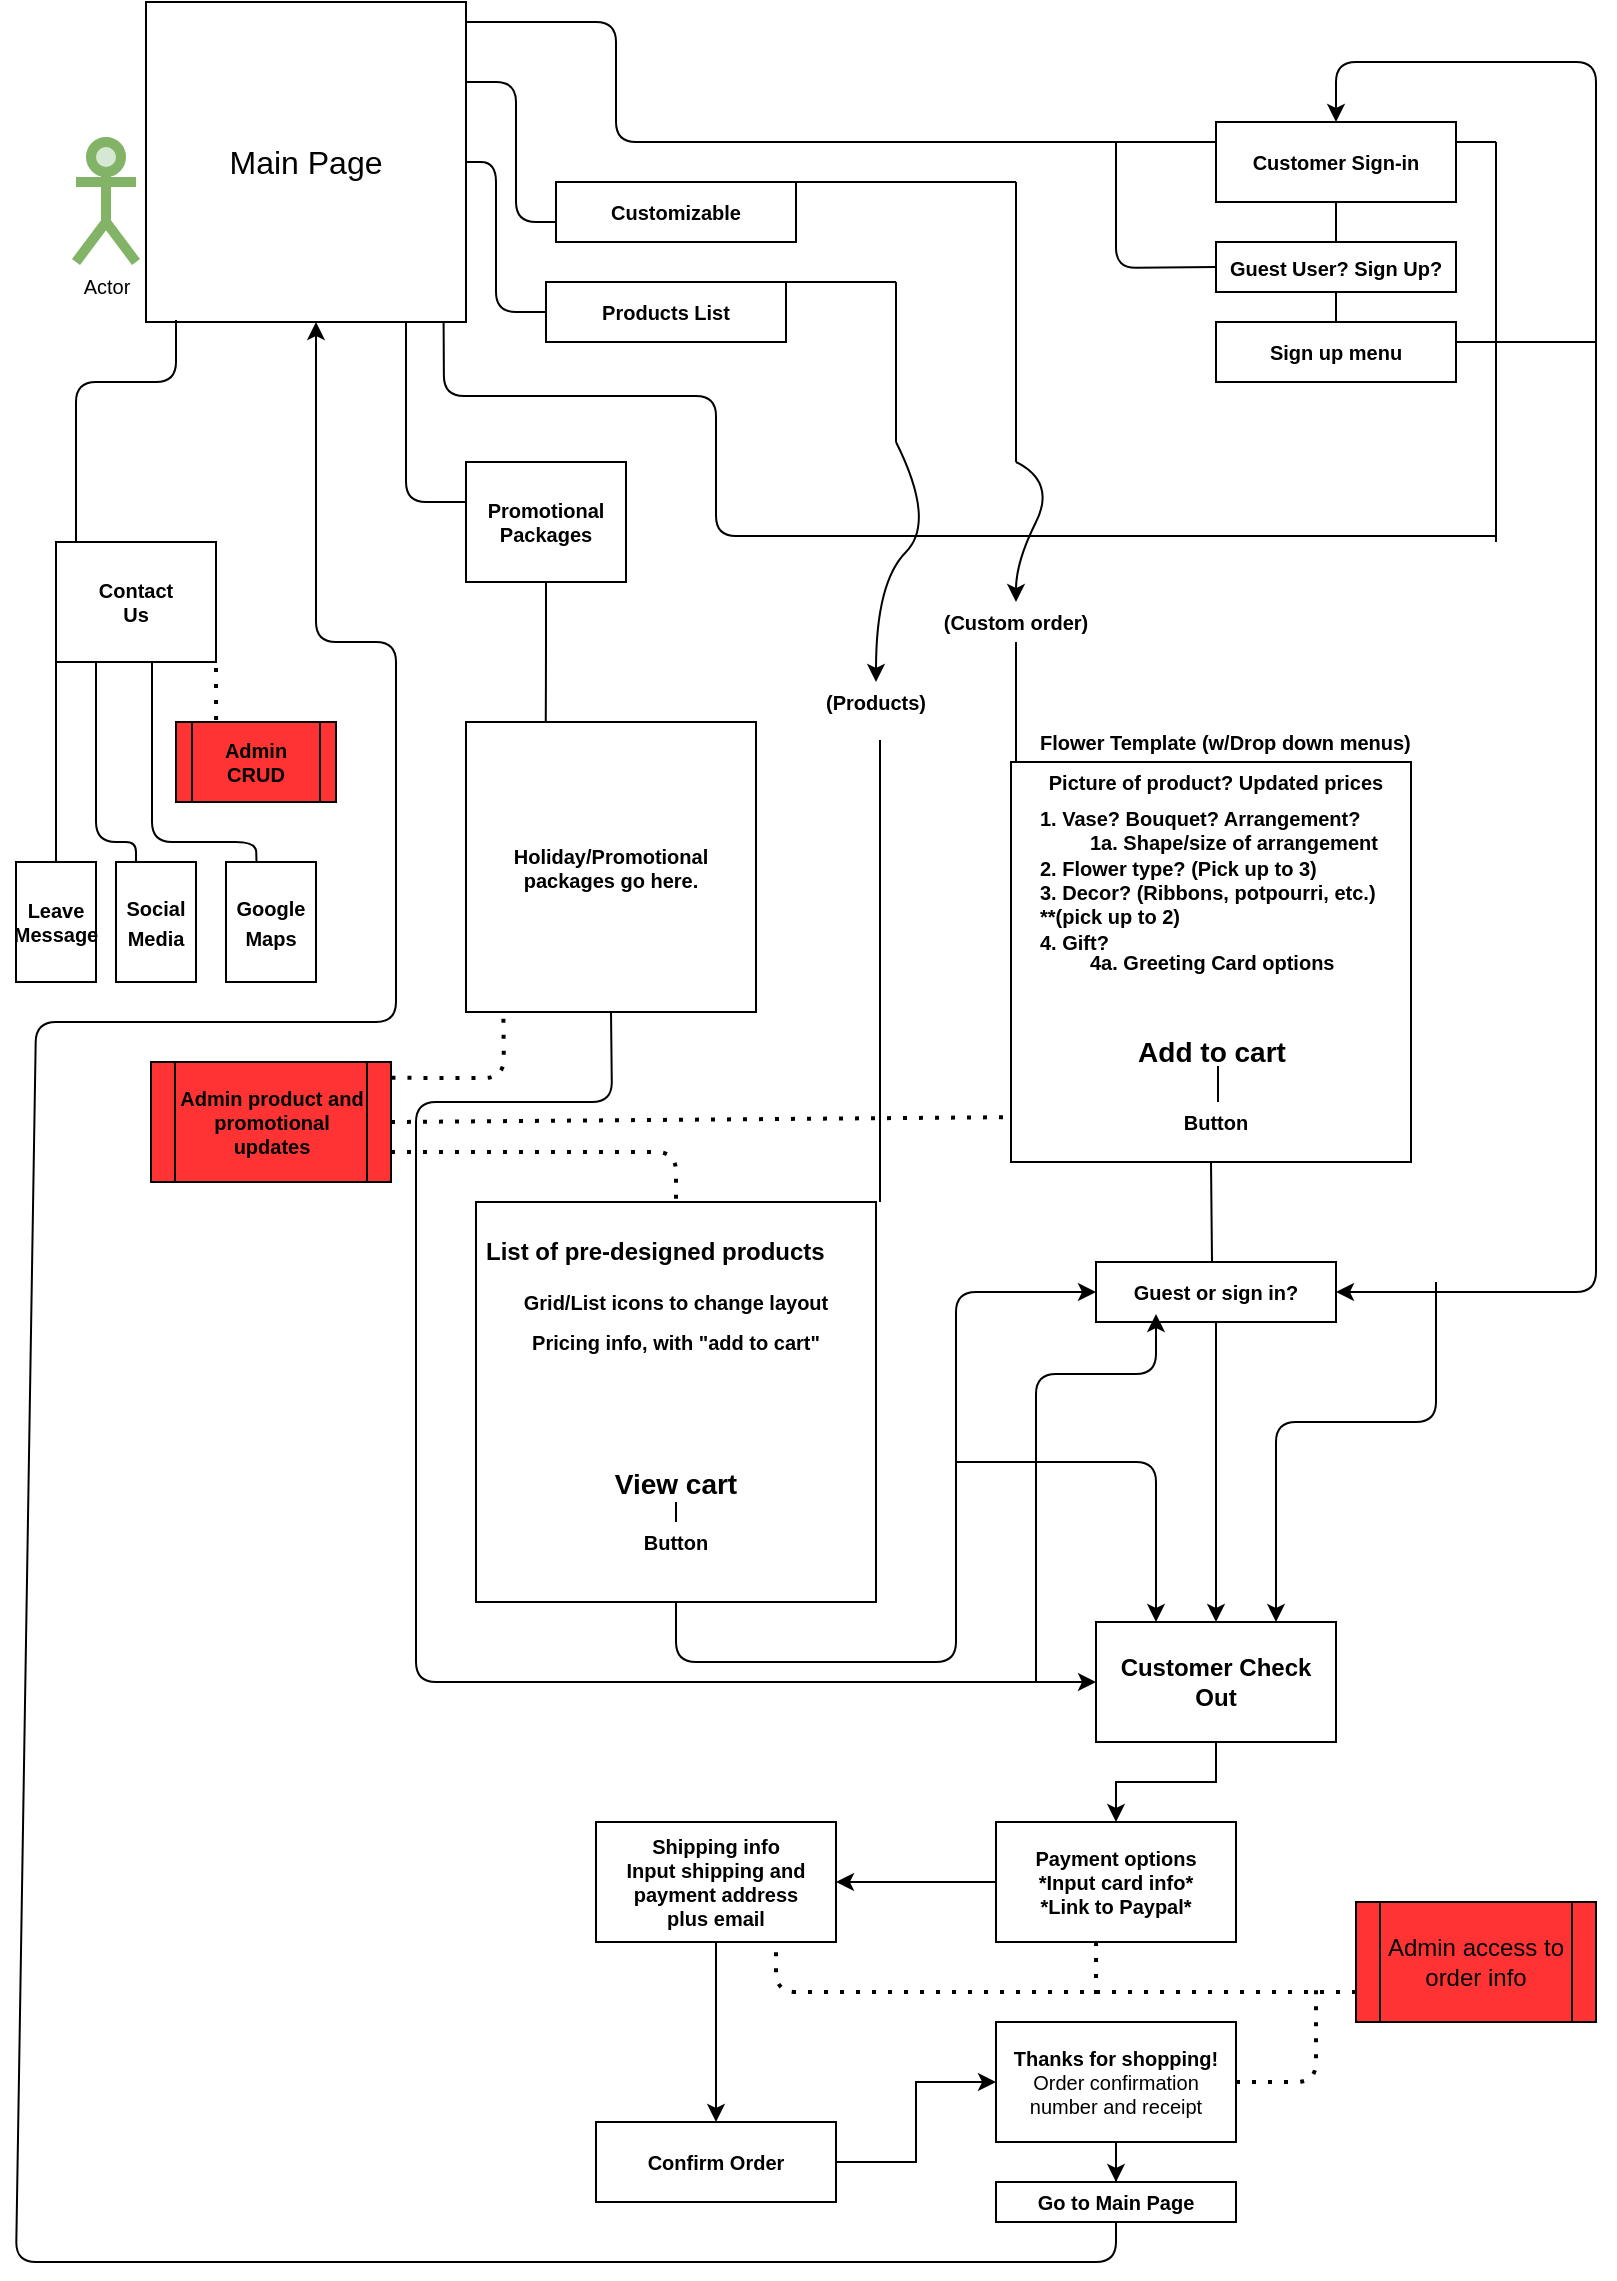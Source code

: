 <mxfile version="13.7.1" type="github">
  <diagram id="3oB5cvlRKmP5zWLQjfKB" name="Page-1">
    <mxGraphModel dx="1240" dy="1745" grid="1" gridSize="10" guides="1" tooltips="1" connect="1" arrows="1" fold="1" page="1" pageScale="1" pageWidth="850" pageHeight="1100" math="0" shadow="0">
      <root>
        <mxCell id="0" />
        <mxCell id="1" parent="0" />
        <mxCell id="XfZwX8Am_cvjFdUcVAED-1" value="&lt;br&gt;&lt;br&gt;&lt;br&gt;&lt;br&gt;&lt;br&gt;&lt;br&gt;&lt;br&gt;" style="whiteSpace=wrap;html=1;aspect=fixed;" parent="1" vertex="1">
          <mxGeometry x="75" y="-70" width="160" height="160" as="geometry" />
        </mxCell>
        <mxCell id="XfZwX8Am_cvjFdUcVAED-4" value="&lt;font size=&quot;1&quot;&gt;&lt;span style=&quot;font-size: 16px&quot;&gt;Main Page&lt;/span&gt;&lt;/font&gt;" style="text;html=1;strokeColor=none;fillColor=none;align=center;verticalAlign=middle;whiteSpace=wrap;rounded=0;fontFamily=Helvetica;fontSize=8;" parent="1" vertex="1">
          <mxGeometry x="100" y="-30" width="110" height="80" as="geometry" />
        </mxCell>
        <mxCell id="XfZwX8Am_cvjFdUcVAED-5" value="" style="endArrow=none;html=1;fontFamily=Helvetica;fontSize=8;entryX=1;entryY=0.25;entryDx=0;entryDy=0;" parent="1" target="XfZwX8Am_cvjFdUcVAED-1" edge="1">
          <mxGeometry width="50" height="50" relative="1" as="geometry">
            <mxPoint x="280" y="40" as="sourcePoint" />
            <mxPoint x="450" y="220" as="targetPoint" />
            <Array as="points">
              <mxPoint x="260" y="40" />
              <mxPoint x="260" y="-30" />
            </Array>
          </mxGeometry>
        </mxCell>
        <mxCell id="XfZwX8Am_cvjFdUcVAED-6" value="&lt;font size=&quot;1&quot;&gt;&lt;b&gt;Customizable&lt;br&gt;&lt;/b&gt;&lt;/font&gt;" style="rounded=0;whiteSpace=wrap;html=1;fontFamily=Helvetica;fontSize=8;" parent="1" vertex="1">
          <mxGeometry x="280" y="20" width="120" height="30" as="geometry" />
        </mxCell>
        <mxCell id="XfZwX8Am_cvjFdUcVAED-8" value="" style="endArrow=none;html=1;fontFamily=Helvetica;fontSize=8;exitX=1;exitY=0.5;exitDx=0;exitDy=0;entryX=0;entryY=0.5;entryDx=0;entryDy=0;" parent="1" source="XfZwX8Am_cvjFdUcVAED-1" target="XfZwX8Am_cvjFdUcVAED-9" edge="1">
          <mxGeometry width="50" height="50" relative="1" as="geometry">
            <mxPoint x="400" y="260" as="sourcePoint" />
            <mxPoint x="270" y="80" as="targetPoint" />
            <Array as="points">
              <mxPoint x="250" y="10" />
              <mxPoint x="250" y="85" />
            </Array>
          </mxGeometry>
        </mxCell>
        <mxCell id="XfZwX8Am_cvjFdUcVAED-9" value="&lt;font size=&quot;1&quot;&gt;&lt;b&gt;Products List&lt;br&gt;&lt;/b&gt;&lt;/font&gt;" style="rounded=0;whiteSpace=wrap;html=1;" parent="1" vertex="1">
          <mxGeometry x="275" y="70" width="120" height="30" as="geometry" />
        </mxCell>
        <mxCell id="XfZwX8Am_cvjFdUcVAED-12" value="Actor" style="shape=umlActor;verticalLabelPosition=bottom;verticalAlign=top;html=1;outlineConnect=0;fontFamily=Helvetica;fontSize=10;fillColor=#d5e8d4;strokeColor=#82b366;strokeWidth=5;" parent="1" vertex="1">
          <mxGeometry x="40" width="30" height="60" as="geometry" />
        </mxCell>
        <mxCell id="XfZwX8Am_cvjFdUcVAED-13" value="" style="endArrow=none;html=1;fontFamily=Helvetica;fontSize=10;" parent="1" edge="1">
          <mxGeometry width="50" height="50" relative="1" as="geometry">
            <mxPoint x="90" y="89" as="sourcePoint" />
            <mxPoint x="40" y="200" as="targetPoint" />
            <Array as="points">
              <mxPoint x="90" y="120" />
              <mxPoint x="40" y="120" />
            </Array>
          </mxGeometry>
        </mxCell>
        <mxCell id="XfZwX8Am_cvjFdUcVAED-16" value="" style="rounded=0;whiteSpace=wrap;html=1;strokeWidth=1;fontFamily=Helvetica;fontSize=10;" parent="1" vertex="1">
          <mxGeometry x="30" y="200" width="80" height="60" as="geometry" />
        </mxCell>
        <mxCell id="XfZwX8Am_cvjFdUcVAED-17" value="&lt;b&gt;Contact Us&lt;br&gt;&lt;/b&gt;" style="text;html=1;strokeColor=none;fillColor=none;align=center;verticalAlign=middle;whiteSpace=wrap;rounded=0;fontFamily=Helvetica;fontSize=10;" parent="1" vertex="1">
          <mxGeometry x="50" y="220" width="40" height="20" as="geometry" />
        </mxCell>
        <mxCell id="XfZwX8Am_cvjFdUcVAED-19" value="&lt;b&gt;Promotional&lt;br&gt;Packages&lt;br&gt;&lt;/b&gt;" style="rounded=0;whiteSpace=wrap;html=1;strokeWidth=1;fontFamily=Helvetica;fontSize=10;" parent="1" vertex="1">
          <mxGeometry x="235" y="160" width="80" height="60" as="geometry" />
        </mxCell>
        <mxCell id="XfZwX8Am_cvjFdUcVAED-20" value="" style="endArrow=none;html=1;fontFamily=Helvetica;fontSize=10;entryX=0;entryY=1;entryDx=0;entryDy=0;" parent="1" target="XfZwX8Am_cvjFdUcVAED-16" edge="1">
          <mxGeometry width="50" height="50" relative="1" as="geometry">
            <mxPoint x="30" y="360" as="sourcePoint" />
            <mxPoint x="440" y="240" as="targetPoint" />
          </mxGeometry>
        </mxCell>
        <mxCell id="XfZwX8Am_cvjFdUcVAED-22" value="&lt;b&gt;Leave Message&lt;/b&gt;" style="rounded=0;whiteSpace=wrap;html=1;strokeWidth=1;fontFamily=Helvetica;fontSize=10;direction=south;" parent="1" vertex="1">
          <mxGeometry x="10" y="360" width="40" height="60" as="geometry" />
        </mxCell>
        <mxCell id="XfZwX8Am_cvjFdUcVAED-23" value="" style="endArrow=none;html=1;fontFamily=Helvetica;fontSize=10;exitX=0;exitY=0.25;exitDx=0;exitDy=0;" parent="1" source="XfZwX8Am_cvjFdUcVAED-24" edge="1">
          <mxGeometry width="50" height="50" relative="1" as="geometry">
            <mxPoint x="610" y="20" as="sourcePoint" />
            <mxPoint x="235" y="-60" as="targetPoint" />
            <Array as="points">
              <mxPoint x="400" />
              <mxPoint x="310" />
              <mxPoint x="310" y="-60" />
            </Array>
          </mxGeometry>
        </mxCell>
        <mxCell id="XfZwX8Am_cvjFdUcVAED-24" value="&lt;b&gt;Customer Sign-in&lt;/b&gt;" style="rounded=0;whiteSpace=wrap;html=1;strokeWidth=1;fontFamily=Helvetica;fontSize=10;" parent="1" vertex="1">
          <mxGeometry x="610" y="-10" width="120" height="40" as="geometry" />
        </mxCell>
        <mxCell id="XfZwX8Am_cvjFdUcVAED-25" value="" style="endArrow=none;html=1;fontFamily=Helvetica;fontSize=10;exitX=0.25;exitY=1;exitDx=0;exitDy=0;entryX=0.25;entryY=0;entryDx=0;entryDy=0;" parent="1" source="XfZwX8Am_cvjFdUcVAED-16" edge="1" target="XfZwX8Am_cvjFdUcVAED-27">
          <mxGeometry width="50" height="50" relative="1" as="geometry">
            <mxPoint x="390" y="280" as="sourcePoint" />
            <mxPoint x="50" y="340" as="targetPoint" />
            <Array as="points">
              <mxPoint x="50" y="350" />
              <mxPoint x="70" y="350" />
            </Array>
          </mxGeometry>
        </mxCell>
        <mxCell id="XfZwX8Am_cvjFdUcVAED-27" value="&lt;font size=&quot;1&quot;&gt;&lt;b&gt;Social Media&lt;/b&gt;&lt;/font&gt;" style="rounded=0;whiteSpace=wrap;html=1;" parent="1" vertex="1">
          <mxGeometry x="60" y="360" width="40" height="60" as="geometry" />
        </mxCell>
        <mxCell id="XfZwX8Am_cvjFdUcVAED-28" value="" style="endArrow=none;dashed=1;html=1;dashPattern=1 3;strokeWidth=2;fontFamily=Helvetica;fontSize=10;exitX=1;exitY=1;exitDx=0;exitDy=0;entryX=0.001;entryY=-0.068;entryDx=0;entryDy=0;entryPerimeter=0;" parent="1" edge="1">
          <mxGeometry width="50" height="50" relative="1" as="geometry">
            <mxPoint x="110" y="263" as="sourcePoint" />
            <mxPoint x="110.08" y="312.78" as="targetPoint" />
          </mxGeometry>
        </mxCell>
        <mxCell id="XfZwX8Am_cvjFdUcVAED-34" value="" style="endArrow=none;html=1;fontFamily=Helvetica;fontSize=10;entryX=0.339;entryY=0.002;entryDx=0;entryDy=0;entryPerimeter=0;" parent="1" edge="1" target="XfZwX8Am_cvjFdUcVAED-36">
          <mxGeometry width="50" height="50" relative="1" as="geometry">
            <mxPoint x="78" y="260" as="sourcePoint" />
            <mxPoint x="78" y="340" as="targetPoint" />
            <Array as="points">
              <mxPoint x="78" y="350" />
              <mxPoint x="130" y="350" />
            </Array>
          </mxGeometry>
        </mxCell>
        <mxCell id="XfZwX8Am_cvjFdUcVAED-36" value="&lt;font size=&quot;1&quot;&gt;&lt;b&gt;Google&lt;br&gt;Maps&lt;br&gt;&lt;/b&gt;&lt;/font&gt;" style="rounded=0;whiteSpace=wrap;html=1;" parent="1" vertex="1">
          <mxGeometry x="115" y="360" width="45" height="60" as="geometry" />
        </mxCell>
        <mxCell id="XfZwX8Am_cvjFdUcVAED-37" value="" style="endArrow=none;html=1;fontFamily=Helvetica;fontSize=10;exitX=0.5;exitY=1;exitDx=0;exitDy=0;entryX=0.275;entryY=0.005;entryDx=0;entryDy=0;entryPerimeter=0;" parent="1" source="XfZwX8Am_cvjFdUcVAED-19" edge="1" target="XfZwX8Am_cvjFdUcVAED-62">
          <mxGeometry width="50" height="50" relative="1" as="geometry">
            <mxPoint x="380" y="200" as="sourcePoint" />
            <mxPoint x="235" y="290" as="targetPoint" />
            <Array as="points">
              <mxPoint x="275" y="260" />
            </Array>
          </mxGeometry>
        </mxCell>
        <mxCell id="XfZwX8Am_cvjFdUcVAED-38" value="&lt;b&gt;Guest User? Sign Up?&lt;/b&gt;" style="rounded=0;whiteSpace=wrap;html=1;strokeWidth=1;fontFamily=Helvetica;fontSize=10;align=center;" parent="1" vertex="1">
          <mxGeometry x="610" y="50" width="120" height="25" as="geometry" />
        </mxCell>
        <mxCell id="XfZwX8Am_cvjFdUcVAED-39" value="" style="endArrow=none;html=1;fontFamily=Helvetica;fontSize=10;exitX=0;exitY=0.5;exitDx=0;exitDy=0;" parent="1" source="XfZwX8Am_cvjFdUcVAED-38" edge="1">
          <mxGeometry width="50" height="50" relative="1" as="geometry">
            <mxPoint x="600" y="70" as="sourcePoint" />
            <mxPoint x="560" as="targetPoint" />
            <Array as="points">
              <mxPoint x="560" y="63" />
            </Array>
          </mxGeometry>
        </mxCell>
        <mxCell id="XfZwX8Am_cvjFdUcVAED-41" value="" style="endArrow=none;html=1;fontFamily=Helvetica;fontSize=10;entryX=1;entryY=0.25;entryDx=0;entryDy=0;" parent="1" target="XfZwX8Am_cvjFdUcVAED-24" edge="1">
          <mxGeometry width="50" height="50" relative="1" as="geometry">
            <mxPoint x="750" as="sourcePoint" />
            <mxPoint x="430" y="140" as="targetPoint" />
          </mxGeometry>
        </mxCell>
        <mxCell id="XfZwX8Am_cvjFdUcVAED-42" value="" style="endArrow=none;html=1;fontFamily=Helvetica;fontSize=10;" parent="1" edge="1">
          <mxGeometry width="50" height="50" relative="1" as="geometry">
            <mxPoint x="750" y="200" as="sourcePoint" />
            <mxPoint x="750" as="targetPoint" />
          </mxGeometry>
        </mxCell>
        <mxCell id="XfZwX8Am_cvjFdUcVAED-43" value="" style="endArrow=none;html=1;fontFamily=Helvetica;fontSize=10;entryX=1;entryY=0;entryDx=0;entryDy=0;" parent="1" target="XfZwX8Am_cvjFdUcVAED-6" edge="1">
          <mxGeometry width="50" height="50" relative="1" as="geometry">
            <mxPoint x="510" y="20" as="sourcePoint" />
            <mxPoint x="430" y="140" as="targetPoint" />
          </mxGeometry>
        </mxCell>
        <mxCell id="XfZwX8Am_cvjFdUcVAED-44" value="" style="endArrow=none;html=1;fontFamily=Helvetica;fontSize=10;" parent="1" edge="1">
          <mxGeometry width="50" height="50" relative="1" as="geometry">
            <mxPoint x="510" y="140" as="sourcePoint" />
            <mxPoint x="510" y="20" as="targetPoint" />
          </mxGeometry>
        </mxCell>
        <mxCell id="XfZwX8Am_cvjFdUcVAED-46" value="" style="endArrow=none;html=1;fontFamily=Helvetica;fontSize=10;entryX=1;entryY=0;entryDx=0;entryDy=0;" parent="1" target="XfZwX8Am_cvjFdUcVAED-9" edge="1">
          <mxGeometry width="50" height="50" relative="1" as="geometry">
            <mxPoint x="450" y="70" as="sourcePoint" />
            <mxPoint x="430" y="140" as="targetPoint" />
          </mxGeometry>
        </mxCell>
        <mxCell id="XfZwX8Am_cvjFdUcVAED-47" value="" style="endArrow=none;html=1;fontFamily=Helvetica;fontSize=10;" parent="1" edge="1">
          <mxGeometry width="50" height="50" relative="1" as="geometry">
            <mxPoint x="450" y="150" as="sourcePoint" />
            <mxPoint x="450" y="70" as="targetPoint" />
          </mxGeometry>
        </mxCell>
        <mxCell id="XfZwX8Am_cvjFdUcVAED-48" value="" style="endArrow=none;html=1;fontFamily=Helvetica;fontSize=10;exitX=0.93;exitY=1.018;exitDx=0;exitDy=0;exitPerimeter=0;" parent="1" edge="1">
          <mxGeometry width="50" height="50" relative="1" as="geometry">
            <mxPoint x="223.8" y="89.88" as="sourcePoint" />
            <mxPoint x="750" y="197" as="targetPoint" />
            <Array as="points">
              <mxPoint x="224" y="127" />
              <mxPoint x="360" y="127" />
              <mxPoint x="360" y="197" />
            </Array>
          </mxGeometry>
        </mxCell>
        <mxCell id="XfZwX8Am_cvjFdUcVAED-55" value="" style="endArrow=none;html=1;fontFamily=Helvetica;fontSize=10;" parent="1" edge="1">
          <mxGeometry width="50" height="50" relative="1" as="geometry">
            <mxPoint x="510" y="160" as="sourcePoint" />
            <mxPoint x="510" y="140" as="targetPoint" />
          </mxGeometry>
        </mxCell>
        <mxCell id="XfZwX8Am_cvjFdUcVAED-59" value="&lt;font size=&quot;1&quot;&gt;&lt;b&gt;(Custom order)&lt;/b&gt;&lt;/font&gt;" style="text;html=1;strokeColor=none;fillColor=none;align=center;verticalAlign=middle;whiteSpace=wrap;rounded=0;" parent="1" vertex="1">
          <mxGeometry x="440" y="230" width="140" height="20" as="geometry" />
        </mxCell>
        <mxCell id="XfZwX8Am_cvjFdUcVAED-60" value="" style="endArrow=none;html=1;fontFamily=Helvetica;fontSize=10;entryX=0.5;entryY=1;entryDx=0;entryDy=0;" parent="1" target="XfZwX8Am_cvjFdUcVAED-59" edge="1">
          <mxGeometry width="50" height="50" relative="1" as="geometry">
            <mxPoint x="510" y="320" as="sourcePoint" />
            <mxPoint x="430" y="200" as="targetPoint" />
          </mxGeometry>
        </mxCell>
        <mxCell id="XfZwX8Am_cvjFdUcVAED-61" value="" style="curved=1;endArrow=classic;html=1;fontFamily=Helvetica;fontSize=10;entryX=0.5;entryY=0;entryDx=0;entryDy=0;" parent="1" target="XfZwX8Am_cvjFdUcVAED-59" edge="1">
          <mxGeometry width="50" height="50" relative="1" as="geometry">
            <mxPoint x="510" y="160" as="sourcePoint" />
            <mxPoint x="430" y="200" as="targetPoint" />
            <Array as="points">
              <mxPoint x="530" y="170" />
              <mxPoint x="510" y="210" />
            </Array>
          </mxGeometry>
        </mxCell>
        <mxCell id="XfZwX8Am_cvjFdUcVAED-62" value="&lt;b&gt;Holiday/Promotional packages go here.&lt;/b&gt;" style="whiteSpace=wrap;html=1;aspect=fixed;strokeWidth=1;fontFamily=Helvetica;fontSize=10;align=center;" parent="1" vertex="1">
          <mxGeometry x="235" y="290" width="145" height="145" as="geometry" />
        </mxCell>
        <mxCell id="XfZwX8Am_cvjFdUcVAED-64" value="" style="whiteSpace=wrap;html=1;aspect=fixed;strokeWidth=1;fontFamily=Helvetica;fontSize=10;align=left;direction=north;" parent="1" vertex="1">
          <mxGeometry x="507.5" y="310" width="200" height="200" as="geometry" />
        </mxCell>
        <mxCell id="XfZwX8Am_cvjFdUcVAED-66" value="&lt;b&gt;Flower Template (w/Drop down menus)&lt;/b&gt;" style="text;html=1;strokeColor=none;fillColor=none;align=left;verticalAlign=middle;whiteSpace=wrap;rounded=0;fontFamily=Helvetica;fontSize=10;" parent="1" vertex="1">
          <mxGeometry x="520" y="290" width="190" height="20" as="geometry" />
        </mxCell>
        <mxCell id="XfZwX8Am_cvjFdUcVAED-69" value="&lt;b&gt;1. Vase? Bouquet? Arrangement?&lt;/b&gt;" style="text;html=1;strokeColor=none;fillColor=none;align=left;verticalAlign=middle;whiteSpace=wrap;rounded=0;fontFamily=Helvetica;fontSize=10;" parent="1" vertex="1">
          <mxGeometry x="520" y="322.5" width="170" height="30" as="geometry" />
        </mxCell>
        <mxCell id="XfZwX8Am_cvjFdUcVAED-70" value="&lt;b&gt;2. Flower type? (Pick up to 3)&lt;/b&gt;" style="text;html=1;strokeColor=none;fillColor=none;align=left;verticalAlign=middle;whiteSpace=wrap;rounded=0;fontFamily=Helvetica;fontSize=10;" parent="1" vertex="1">
          <mxGeometry x="520" y="352.5" width="170" height="20" as="geometry" />
        </mxCell>
        <mxCell id="XfZwX8Am_cvjFdUcVAED-72" value="&lt;b&gt;Picture of product? Updated prices&lt;/b&gt;" style="text;html=1;strokeColor=none;fillColor=none;align=center;verticalAlign=middle;whiteSpace=wrap;rounded=0;fontFamily=Helvetica;fontSize=10;" parent="1" vertex="1">
          <mxGeometry x="515" y="310" width="190" height="20" as="geometry" />
        </mxCell>
        <mxCell id="XfZwX8Am_cvjFdUcVAED-73" value="3. Decor? (Ribbons, potpourri, etc.)&lt;br&gt;**(pick up to 2)" style="text;html=1;strokeColor=none;fillColor=none;align=left;verticalAlign=middle;whiteSpace=wrap;rounded=0;fontFamily=Helvetica;fontSize=10;fontStyle=1" parent="1" vertex="1">
          <mxGeometry x="520" y="372.5" width="180" height="17.5" as="geometry" />
        </mxCell>
        <mxCell id="XfZwX8Am_cvjFdUcVAED-75" value="&lt;b&gt;1a. Shape/size of arrangement&lt;/b&gt;" style="text;html=1;strokeColor=none;fillColor=none;align=left;verticalAlign=middle;whiteSpace=wrap;rounded=0;fontFamily=Helvetica;fontSize=10;" parent="1" vertex="1">
          <mxGeometry x="545" y="340" width="150" height="20" as="geometry" />
        </mxCell>
        <mxCell id="XfZwX8Am_cvjFdUcVAED-77" value="4. Gift?&amp;nbsp;" style="text;html=1;strokeColor=none;fillColor=none;align=left;verticalAlign=middle;whiteSpace=wrap;rounded=0;fontFamily=Helvetica;fontSize=10;fontStyle=1" parent="1" vertex="1">
          <mxGeometry x="520" y="390" width="50" height="20" as="geometry" />
        </mxCell>
        <mxCell id="XfZwX8Am_cvjFdUcVAED-78" value="4a. Greeting Card options" style="text;html=1;strokeColor=none;fillColor=none;align=left;verticalAlign=middle;whiteSpace=wrap;rounded=0;fontFamily=Helvetica;fontSize=10;fontStyle=1" parent="1" vertex="1">
          <mxGeometry x="545" y="400" width="135" height="20" as="geometry" />
        </mxCell>
        <mxCell id="XfZwX8Am_cvjFdUcVAED-80" value="&lt;span style=&quot;font-size: 14px&quot;&gt;&lt;b&gt;Add to cart&lt;/b&gt;&lt;/span&gt;" style="text;html=1;strokeColor=none;fillColor=none;align=center;verticalAlign=middle;whiteSpace=wrap;rounded=0;fontFamily=Helvetica;fontSize=10;" parent="1" vertex="1">
          <mxGeometry x="527.5" y="450" width="160" height="10" as="geometry" />
        </mxCell>
        <mxCell id="XfZwX8Am_cvjFdUcVAED-83" value="" style="endArrow=none;html=1;fontFamily=Helvetica;fontSize=10;entryX=0;entryY=0.5;entryDx=0;entryDy=0;" parent="1" target="XfZwX8Am_cvjFdUcVAED-64" edge="1">
          <mxGeometry width="50" height="50" relative="1" as="geometry">
            <mxPoint x="608" y="560" as="sourcePoint" />
            <mxPoint x="430" y="400" as="targetPoint" />
          </mxGeometry>
        </mxCell>
        <mxCell id="XfZwX8Am_cvjFdUcVAED-84" value="&lt;b&gt;Guest or sign in?&lt;/b&gt;" style="rounded=0;whiteSpace=wrap;html=1;strokeWidth=1;fontFamily=Helvetica;fontSize=10;align=center;" parent="1" vertex="1">
          <mxGeometry x="550" y="560" width="120" height="30" as="geometry" />
        </mxCell>
        <mxCell id="XfZwX8Am_cvjFdUcVAED-86" value="&lt;b&gt;Sign up menu&lt;/b&gt;" style="rounded=0;whiteSpace=wrap;html=1;strokeWidth=1;fontFamily=Helvetica;fontSize=10;align=center;" parent="1" vertex="1">
          <mxGeometry x="610" y="90" width="120" height="30" as="geometry" />
        </mxCell>
        <mxCell id="XfZwX8Am_cvjFdUcVAED-88" value="" style="endArrow=none;html=1;fontFamily=Helvetica;fontSize=10;entryX=0.5;entryY=1;entryDx=0;entryDy=0;" parent="1" source="XfZwX8Am_cvjFdUcVAED-86" target="XfZwX8Am_cvjFdUcVAED-38" edge="1">
          <mxGeometry width="50" height="50" relative="1" as="geometry">
            <mxPoint x="380" y="200" as="sourcePoint" />
            <mxPoint x="430" y="150" as="targetPoint" />
          </mxGeometry>
        </mxCell>
        <mxCell id="XfZwX8Am_cvjFdUcVAED-90" value="" style="endArrow=none;html=1;fontFamily=Helvetica;fontSize=10;" parent="1" edge="1">
          <mxGeometry width="50" height="50" relative="1" as="geometry">
            <mxPoint x="730" y="100" as="sourcePoint" />
            <mxPoint x="750" y="100" as="targetPoint" />
          </mxGeometry>
        </mxCell>
        <mxCell id="XfZwX8Am_cvjFdUcVAED-91" value="" style="endArrow=classic;startArrow=classic;html=1;fontFamily=Helvetica;fontSize=10;entryX=1;entryY=0.5;entryDx=0;entryDy=0;exitX=0.5;exitY=0;exitDx=0;exitDy=0;" parent="1" source="XfZwX8Am_cvjFdUcVAED-24" target="XfZwX8Am_cvjFdUcVAED-84" edge="1">
          <mxGeometry width="50" height="50" relative="1" as="geometry">
            <mxPoint x="810" y="330" as="sourcePoint" />
            <mxPoint x="420" y="360" as="targetPoint" />
            <Array as="points">
              <mxPoint x="670" y="-40" />
              <mxPoint x="800" y="-40" />
              <mxPoint x="800" y="575" />
            </Array>
          </mxGeometry>
        </mxCell>
        <mxCell id="udJ_2NpAqnhxXUOjHRMT-2" value="" style="endArrow=none;html=1;fontFamily=Helvetica;fontSize=10;" edge="1" parent="1">
          <mxGeometry width="50" height="50" relative="1" as="geometry">
            <mxPoint x="235" y="180" as="sourcePoint" />
            <mxPoint x="205" y="90" as="targetPoint" />
            <Array as="points">
              <mxPoint x="205" y="180" />
            </Array>
          </mxGeometry>
        </mxCell>
        <mxCell id="udJ_2NpAqnhxXUOjHRMT-3" value="" style="curved=1;endArrow=classic;html=1;fontFamily=Helvetica;fontSize=10;" edge="1" parent="1" target="udJ_2NpAqnhxXUOjHRMT-4">
          <mxGeometry width="50" height="50" relative="1" as="geometry">
            <mxPoint x="450" y="150" as="sourcePoint" />
            <mxPoint x="440" y="280" as="targetPoint" />
            <Array as="points">
              <mxPoint x="470" y="190" />
              <mxPoint x="440" y="220" />
            </Array>
          </mxGeometry>
        </mxCell>
        <mxCell id="udJ_2NpAqnhxXUOjHRMT-4" value="&lt;font style=&quot;font-size: 10px&quot;&gt;&lt;b&gt;(Products)&lt;/b&gt;&lt;/font&gt;" style="text;html=1;strokeColor=none;fillColor=none;align=center;verticalAlign=middle;whiteSpace=wrap;rounded=0;" vertex="1" parent="1">
          <mxGeometry x="420" y="270" width="40" height="20" as="geometry" />
        </mxCell>
        <mxCell id="udJ_2NpAqnhxXUOjHRMT-5" value="" style="endArrow=none;html=1;fontFamily=Helvetica;fontSize=10;entryX=0.55;entryY=1.45;entryDx=0;entryDy=0;entryPerimeter=0;" edge="1" parent="1" target="udJ_2NpAqnhxXUOjHRMT-4">
          <mxGeometry width="50" height="50" relative="1" as="geometry">
            <mxPoint x="442" y="530" as="sourcePoint" />
            <mxPoint x="460" y="430" as="targetPoint" />
          </mxGeometry>
        </mxCell>
        <mxCell id="udJ_2NpAqnhxXUOjHRMT-6" value="" style="rounded=0;whiteSpace=wrap;html=1;strokeWidth=1;fontFamily=Helvetica;fontSize=10;align=left;" vertex="1" parent="1">
          <mxGeometry x="240" y="530" width="200" height="200" as="geometry" />
        </mxCell>
        <mxCell id="udJ_2NpAqnhxXUOjHRMT-7" value="&lt;b&gt;&lt;font style=&quot;font-size: 12px&quot;&gt;List of pre-designed products&lt;/font&gt;&lt;/b&gt;" style="text;html=1;strokeColor=none;fillColor=none;align=left;verticalAlign=middle;whiteSpace=wrap;rounded=0;fontFamily=Helvetica;fontSize=10;" vertex="1" parent="1">
          <mxGeometry x="242.5" y="540" width="185" height="30" as="geometry" />
        </mxCell>
        <mxCell id="udJ_2NpAqnhxXUOjHRMT-8" value="&lt;b&gt;Grid/List icons to change layout&lt;/b&gt;" style="text;html=1;strokeColor=none;fillColor=none;align=center;verticalAlign=middle;whiteSpace=wrap;rounded=0;fontFamily=Helvetica;fontSize=10;" vertex="1" parent="1">
          <mxGeometry x="260" y="570" width="160" height="20" as="geometry" />
        </mxCell>
        <mxCell id="udJ_2NpAqnhxXUOjHRMT-10" value="&lt;b&gt;Pricing info, with &quot;add to cart&quot;&lt;/b&gt;" style="text;html=1;strokeColor=none;fillColor=none;align=center;verticalAlign=middle;whiteSpace=wrap;rounded=0;fontFamily=Helvetica;fontSize=10;" vertex="1" parent="1">
          <mxGeometry x="260" y="590" width="160" height="20" as="geometry" />
        </mxCell>
        <mxCell id="udJ_2NpAqnhxXUOjHRMT-11" value="&lt;font style=&quot;font-size: 14px&quot;&gt;View cart&lt;/font&gt;" style="text;html=1;strokeColor=none;fillColor=none;align=center;verticalAlign=middle;whiteSpace=wrap;rounded=0;fontFamily=Helvetica;fontSize=16;fontStyle=1" vertex="1" parent="1">
          <mxGeometry x="260" y="660" width="160" height="20" as="geometry" />
        </mxCell>
        <mxCell id="udJ_2NpAqnhxXUOjHRMT-12" value="Button" style="text;html=1;strokeColor=none;fillColor=none;align=center;verticalAlign=middle;whiteSpace=wrap;rounded=0;fontFamily=Helvetica;fontSize=10;fontStyle=1" vertex="1" parent="1">
          <mxGeometry x="320" y="690" width="40" height="20" as="geometry" />
        </mxCell>
        <mxCell id="udJ_2NpAqnhxXUOjHRMT-13" value="" style="endArrow=none;html=1;fontFamily=Helvetica;fontSize=10;exitX=0.5;exitY=1;exitDx=0;exitDy=0;entryX=0.5;entryY=0;entryDx=0;entryDy=0;" edge="1" parent="1" source="udJ_2NpAqnhxXUOjHRMT-11" target="udJ_2NpAqnhxXUOjHRMT-12">
          <mxGeometry width="50" height="50" relative="1" as="geometry">
            <mxPoint x="400" y="640" as="sourcePoint" />
            <mxPoint x="450" y="590" as="targetPoint" />
          </mxGeometry>
        </mxCell>
        <mxCell id="udJ_2NpAqnhxXUOjHRMT-14" value="" style="endArrow=none;html=1;fontFamily=Helvetica;fontSize=10;" edge="1" parent="1" target="udJ_2NpAqnhxXUOjHRMT-15">
          <mxGeometry width="50" height="50" relative="1" as="geometry">
            <mxPoint x="608" y="480" as="sourcePoint" />
            <mxPoint x="608" y="465" as="targetPoint" />
          </mxGeometry>
        </mxCell>
        <mxCell id="udJ_2NpAqnhxXUOjHRMT-15" value="Button" style="text;html=1;strokeColor=none;fillColor=none;align=center;verticalAlign=middle;whiteSpace=wrap;rounded=0;fontStyle=1;fontSize=10;" vertex="1" parent="1">
          <mxGeometry x="590" y="480" width="40" height="20" as="geometry" />
        </mxCell>
        <mxCell id="udJ_2NpAqnhxXUOjHRMT-17" value="" style="endArrow=none;html=1;fontFamily=Helvetica;fontSize=10;" edge="1" parent="1">
          <mxGeometry width="50" height="50" relative="1" as="geometry">
            <mxPoint x="611" y="480" as="sourcePoint" />
            <mxPoint x="611" y="462" as="targetPoint" />
          </mxGeometry>
        </mxCell>
        <mxCell id="udJ_2NpAqnhxXUOjHRMT-18" value="" style="endArrow=classic;html=1;fontFamily=Helvetica;fontSize=10;entryX=0;entryY=0.5;entryDx=0;entryDy=0;exitX=0.5;exitY=1;exitDx=0;exitDy=0;" edge="1" parent="1" source="udJ_2NpAqnhxXUOjHRMT-6" target="XfZwX8Am_cvjFdUcVAED-84">
          <mxGeometry width="50" height="50" relative="1" as="geometry">
            <mxPoint x="350" y="520" as="sourcePoint" />
            <mxPoint x="400" y="470" as="targetPoint" />
            <Array as="points">
              <mxPoint x="340" y="760" />
              <mxPoint x="480" y="760" />
              <mxPoint x="480" y="640" />
              <mxPoint x="480" y="575" />
            </Array>
          </mxGeometry>
        </mxCell>
        <mxCell id="udJ_2NpAqnhxXUOjHRMT-19" value="" style="endArrow=classic;html=1;fontFamily=Helvetica;fontSize=10;entryX=0.25;entryY=0;entryDx=0;entryDy=0;" edge="1" parent="1" target="udJ_2NpAqnhxXUOjHRMT-21">
          <mxGeometry width="50" height="50" relative="1" as="geometry">
            <mxPoint x="480" y="660" as="sourcePoint" />
            <mxPoint x="580" y="710" as="targetPoint" />
            <Array as="points">
              <mxPoint x="580" y="660" />
            </Array>
          </mxGeometry>
        </mxCell>
        <mxCell id="udJ_2NpAqnhxXUOjHRMT-20" value="" style="endArrow=classic;html=1;fontFamily=Helvetica;fontSize=10;exitX=0.5;exitY=1;exitDx=0;exitDy=0;" edge="1" parent="1" source="XfZwX8Am_cvjFdUcVAED-84" target="udJ_2NpAqnhxXUOjHRMT-21">
          <mxGeometry width="50" height="50" relative="1" as="geometry">
            <mxPoint x="350" y="610" as="sourcePoint" />
            <mxPoint x="610" y="670" as="targetPoint" />
          </mxGeometry>
        </mxCell>
        <mxCell id="udJ_2NpAqnhxXUOjHRMT-36" value="" style="edgeStyle=orthogonalEdgeStyle;rounded=0;orthogonalLoop=1;jettySize=auto;html=1;fontFamily=Helvetica;fontSize=10;" edge="1" parent="1" source="udJ_2NpAqnhxXUOjHRMT-21" target="udJ_2NpAqnhxXUOjHRMT-35">
          <mxGeometry relative="1" as="geometry" />
        </mxCell>
        <mxCell id="udJ_2NpAqnhxXUOjHRMT-21" value="&lt;b&gt;Customer Check Out&lt;/b&gt;" style="rounded=0;whiteSpace=wrap;html=1;" vertex="1" parent="1">
          <mxGeometry x="550" y="740" width="120" height="60" as="geometry" />
        </mxCell>
        <mxCell id="udJ_2NpAqnhxXUOjHRMT-22" value="" style="endArrow=classic;html=1;fontFamily=Helvetica;fontSize=10;entryX=0.75;entryY=0;entryDx=0;entryDy=0;" edge="1" parent="1">
          <mxGeometry width="50" height="50" relative="1" as="geometry">
            <mxPoint x="720" y="570" as="sourcePoint" />
            <mxPoint x="640" y="740" as="targetPoint" />
            <Array as="points">
              <mxPoint x="720" y="640" />
              <mxPoint x="640" y="640" />
            </Array>
          </mxGeometry>
        </mxCell>
        <mxCell id="udJ_2NpAqnhxXUOjHRMT-26" value="&lt;b&gt;Admin CRUD&lt;/b&gt;" style="shape=process;whiteSpace=wrap;html=1;backgroundOutline=1;strokeWidth=1;fontFamily=Helvetica;fontSize=10;align=center;fillColor=#FF3333;" vertex="1" parent="1">
          <mxGeometry x="90" y="290" width="80" height="40" as="geometry" />
        </mxCell>
        <mxCell id="udJ_2NpAqnhxXUOjHRMT-27" value="&lt;font size=&quot;1&quot;&gt;&lt;b&gt;Admin product and promotional updates&lt;/b&gt;&lt;/font&gt;" style="shape=process;whiteSpace=wrap;html=1;backgroundOutline=1;strokeWidth=1;fillColor=#FF3333;fontFamily=Helvetica;fontSize=10;align=center;" vertex="1" parent="1">
          <mxGeometry x="77.5" y="460" width="120" height="60" as="geometry" />
        </mxCell>
        <mxCell id="udJ_2NpAqnhxXUOjHRMT-28" value="" style="endArrow=none;dashed=1;html=1;dashPattern=1 3;strokeWidth=2;fontFamily=Helvetica;fontSize=10;exitX=1.002;exitY=0.132;exitDx=0;exitDy=0;entryX=0.129;entryY=1.018;entryDx=0;entryDy=0;entryPerimeter=0;exitPerimeter=0;" edge="1" parent="1" source="udJ_2NpAqnhxXUOjHRMT-27" target="XfZwX8Am_cvjFdUcVAED-62">
          <mxGeometry width="50" height="50" relative="1" as="geometry">
            <mxPoint x="270" y="430" as="sourcePoint" />
            <mxPoint x="270" y="475" as="targetPoint" />
            <Array as="points">
              <mxPoint x="254" y="468" />
            </Array>
          </mxGeometry>
        </mxCell>
        <mxCell id="udJ_2NpAqnhxXUOjHRMT-29" value="" style="endArrow=none;dashed=1;html=1;dashPattern=1 3;strokeWidth=2;fontFamily=Helvetica;fontSize=10;exitX=1;exitY=0.5;exitDx=0;exitDy=0;entryX=0.112;entryY=-0.007;entryDx=0;entryDy=0;entryPerimeter=0;" edge="1" parent="1" source="udJ_2NpAqnhxXUOjHRMT-27" target="XfZwX8Am_cvjFdUcVAED-64">
          <mxGeometry width="50" height="50" relative="1" as="geometry">
            <mxPoint x="270" y="430" as="sourcePoint" />
            <mxPoint x="320" y="380" as="targetPoint" />
          </mxGeometry>
        </mxCell>
        <mxCell id="udJ_2NpAqnhxXUOjHRMT-30" value="" style="endArrow=none;dashed=1;html=1;dashPattern=1 3;strokeWidth=2;fontFamily=Helvetica;fontSize=10;exitX=1;exitY=0.75;exitDx=0;exitDy=0;entryX=0.5;entryY=0;entryDx=0;entryDy=0;" edge="1" parent="1" source="udJ_2NpAqnhxXUOjHRMT-27" target="udJ_2NpAqnhxXUOjHRMT-6">
          <mxGeometry width="50" height="50" relative="1" as="geometry">
            <mxPoint x="270" y="430" as="sourcePoint" />
            <mxPoint x="320" y="380" as="targetPoint" />
            <Array as="points">
              <mxPoint x="340" y="505" />
            </Array>
          </mxGeometry>
        </mxCell>
        <mxCell id="udJ_2NpAqnhxXUOjHRMT-31" value="" style="endArrow=classic;html=1;fontFamily=Helvetica;fontSize=10;exitX=0.5;exitY=1;exitDx=0;exitDy=0;entryX=0;entryY=0.5;entryDx=0;entryDy=0;" edge="1" parent="1" source="XfZwX8Am_cvjFdUcVAED-62" target="udJ_2NpAqnhxXUOjHRMT-21">
          <mxGeometry width="50" height="50" relative="1" as="geometry">
            <mxPoint x="210" y="520" as="sourcePoint" />
            <mxPoint x="470" y="770" as="targetPoint" />
            <Array as="points">
              <mxPoint x="308" y="480" />
              <mxPoint x="210" y="480" />
              <mxPoint x="210" y="770" />
            </Array>
          </mxGeometry>
        </mxCell>
        <mxCell id="udJ_2NpAqnhxXUOjHRMT-32" value="" style="endArrow=classic;html=1;fontFamily=Helvetica;fontSize=10;entryX=0.25;entryY=1;entryDx=0;entryDy=0;" edge="1" parent="1">
          <mxGeometry width="50" height="50" relative="1" as="geometry">
            <mxPoint x="520" y="770" as="sourcePoint" />
            <mxPoint x="580" y="586" as="targetPoint" />
            <Array as="points">
              <mxPoint x="520" y="616" />
              <mxPoint x="580" y="616" />
            </Array>
          </mxGeometry>
        </mxCell>
        <mxCell id="udJ_2NpAqnhxXUOjHRMT-33" value="" style="endArrow=none;html=1;fontFamily=Helvetica;fontSize=10;" edge="1" parent="1">
          <mxGeometry width="50" height="50" relative="1" as="geometry">
            <mxPoint x="750" y="100" as="sourcePoint" />
            <mxPoint x="800" y="100" as="targetPoint" />
          </mxGeometry>
        </mxCell>
        <mxCell id="udJ_2NpAqnhxXUOjHRMT-34" value="" style="endArrow=none;html=1;fontFamily=Helvetica;fontSize=10;entryX=0.5;entryY=1;entryDx=0;entryDy=0;" edge="1" parent="1" target="XfZwX8Am_cvjFdUcVAED-24">
          <mxGeometry width="50" height="50" relative="1" as="geometry">
            <mxPoint x="670" y="50" as="sourcePoint" />
            <mxPoint x="500" y="140" as="targetPoint" />
          </mxGeometry>
        </mxCell>
        <mxCell id="udJ_2NpAqnhxXUOjHRMT-38" value="" style="edgeStyle=orthogonalEdgeStyle;rounded=0;orthogonalLoop=1;jettySize=auto;html=1;fontFamily=Helvetica;fontSize=10;" edge="1" parent="1" source="udJ_2NpAqnhxXUOjHRMT-35" target="udJ_2NpAqnhxXUOjHRMT-37">
          <mxGeometry relative="1" as="geometry" />
        </mxCell>
        <mxCell id="udJ_2NpAqnhxXUOjHRMT-35" value="&lt;b&gt;Payment options&lt;br&gt;*Input card info*&lt;br&gt;*Link to Paypal*&lt;br&gt;&lt;/b&gt;" style="rounded=0;whiteSpace=wrap;html=1;strokeWidth=1;fontFamily=Helvetica;fontSize=10;align=center;" vertex="1" parent="1">
          <mxGeometry x="500" y="840" width="120" height="60" as="geometry" />
        </mxCell>
        <mxCell id="udJ_2NpAqnhxXUOjHRMT-40" value="" style="edgeStyle=orthogonalEdgeStyle;rounded=0;orthogonalLoop=1;jettySize=auto;html=1;fontFamily=Helvetica;fontSize=10;" edge="1" parent="1" source="udJ_2NpAqnhxXUOjHRMT-37" target="udJ_2NpAqnhxXUOjHRMT-39">
          <mxGeometry relative="1" as="geometry" />
        </mxCell>
        <mxCell id="udJ_2NpAqnhxXUOjHRMT-37" value="&lt;b&gt;Shipping info&lt;br&gt;Input shipping and payment address&lt;br&gt;plus email&lt;br&gt;&lt;/b&gt;" style="whiteSpace=wrap;html=1;rounded=0;fontSize=10;strokeWidth=1;" vertex="1" parent="1">
          <mxGeometry x="300" y="840" width="120" height="60" as="geometry" />
        </mxCell>
        <mxCell id="udJ_2NpAqnhxXUOjHRMT-42" value="" style="edgeStyle=orthogonalEdgeStyle;rounded=0;orthogonalLoop=1;jettySize=auto;html=1;fontFamily=Helvetica;fontSize=10;" edge="1" parent="1" source="udJ_2NpAqnhxXUOjHRMT-39" target="udJ_2NpAqnhxXUOjHRMT-41">
          <mxGeometry relative="1" as="geometry" />
        </mxCell>
        <mxCell id="udJ_2NpAqnhxXUOjHRMT-39" value="&lt;b&gt;Confirm Order&lt;/b&gt;" style="whiteSpace=wrap;html=1;rounded=0;fontSize=10;strokeWidth=1;" vertex="1" parent="1">
          <mxGeometry x="300" y="990" width="120" height="40" as="geometry" />
        </mxCell>
        <mxCell id="udJ_2NpAqnhxXUOjHRMT-48" value="" style="edgeStyle=orthogonalEdgeStyle;rounded=0;orthogonalLoop=1;jettySize=auto;html=1;fontFamily=Helvetica;fontSize=10;" edge="1" parent="1" source="udJ_2NpAqnhxXUOjHRMT-41" target="udJ_2NpAqnhxXUOjHRMT-47">
          <mxGeometry relative="1" as="geometry" />
        </mxCell>
        <mxCell id="udJ_2NpAqnhxXUOjHRMT-41" value="&lt;b&gt;Thanks for shopping!&lt;/b&gt;&lt;br&gt;Order confirmation number and receipt" style="whiteSpace=wrap;html=1;rounded=0;fontSize=10;strokeWidth=1;" vertex="1" parent="1">
          <mxGeometry x="500" y="940" width="120" height="60" as="geometry" />
        </mxCell>
        <mxCell id="udJ_2NpAqnhxXUOjHRMT-45" value="" style="endArrow=classic;html=1;fontFamily=Helvetica;fontSize=10;" edge="1" parent="1">
          <mxGeometry width="50" height="50" relative="1" as="geometry">
            <mxPoint x="560" y="1040" as="sourcePoint" />
            <mxPoint x="160" y="90" as="targetPoint" />
            <Array as="points">
              <mxPoint x="560" y="1060" />
              <mxPoint x="10" y="1060" />
              <mxPoint x="20" y="440" />
              <mxPoint x="200" y="440" />
              <mxPoint x="200" y="250" />
              <mxPoint x="160" y="250" />
            </Array>
          </mxGeometry>
        </mxCell>
        <mxCell id="udJ_2NpAqnhxXUOjHRMT-47" value="&lt;b&gt;Go to Main Page&lt;/b&gt;" style="whiteSpace=wrap;html=1;rounded=0;fontSize=10;strokeWidth=1;" vertex="1" parent="1">
          <mxGeometry x="500" y="1020" width="120" height="20" as="geometry" />
        </mxCell>
        <mxCell id="udJ_2NpAqnhxXUOjHRMT-49" value="&lt;span style=&quot;font-size: 12px&quot;&gt;Admin access to order info&lt;/span&gt;" style="shape=process;whiteSpace=wrap;html=1;backgroundOutline=1;strokeWidth=1;fillColor=#FF3333;fontFamily=Helvetica;fontSize=10;align=center;" vertex="1" parent="1">
          <mxGeometry x="680" y="880" width="120" height="60" as="geometry" />
        </mxCell>
        <mxCell id="udJ_2NpAqnhxXUOjHRMT-50" value="" style="endArrow=none;dashed=1;html=1;dashPattern=1 3;strokeWidth=2;fontFamily=Helvetica;fontSize=10;exitX=0;exitY=0.75;exitDx=0;exitDy=0;" edge="1" parent="1" source="udJ_2NpAqnhxXUOjHRMT-49">
          <mxGeometry width="50" height="50" relative="1" as="geometry">
            <mxPoint x="510" y="840" as="sourcePoint" />
            <mxPoint x="390" y="900" as="targetPoint" />
            <Array as="points">
              <mxPoint x="390" y="925" />
            </Array>
          </mxGeometry>
        </mxCell>
        <mxCell id="udJ_2NpAqnhxXUOjHRMT-51" value="" style="endArrow=none;dashed=1;html=1;dashPattern=1 3;strokeWidth=2;fontFamily=Helvetica;fontSize=10;entryX=0.417;entryY=0.998;entryDx=0;entryDy=0;entryPerimeter=0;" edge="1" parent="1">
          <mxGeometry width="50" height="50" relative="1" as="geometry">
            <mxPoint x="550" y="926" as="sourcePoint" />
            <mxPoint x="550.04" y="895.88" as="targetPoint" />
          </mxGeometry>
        </mxCell>
        <mxCell id="udJ_2NpAqnhxXUOjHRMT-52" value="" style="endArrow=none;dashed=1;html=1;dashPattern=1 3;strokeWidth=2;fontFamily=Helvetica;fontSize=10;" edge="1" parent="1">
          <mxGeometry width="50" height="50" relative="1" as="geometry">
            <mxPoint x="620" y="970" as="sourcePoint" />
            <mxPoint x="660" y="920" as="targetPoint" />
            <Array as="points">
              <mxPoint x="660" y="970" />
            </Array>
          </mxGeometry>
        </mxCell>
      </root>
    </mxGraphModel>
  </diagram>
</mxfile>
